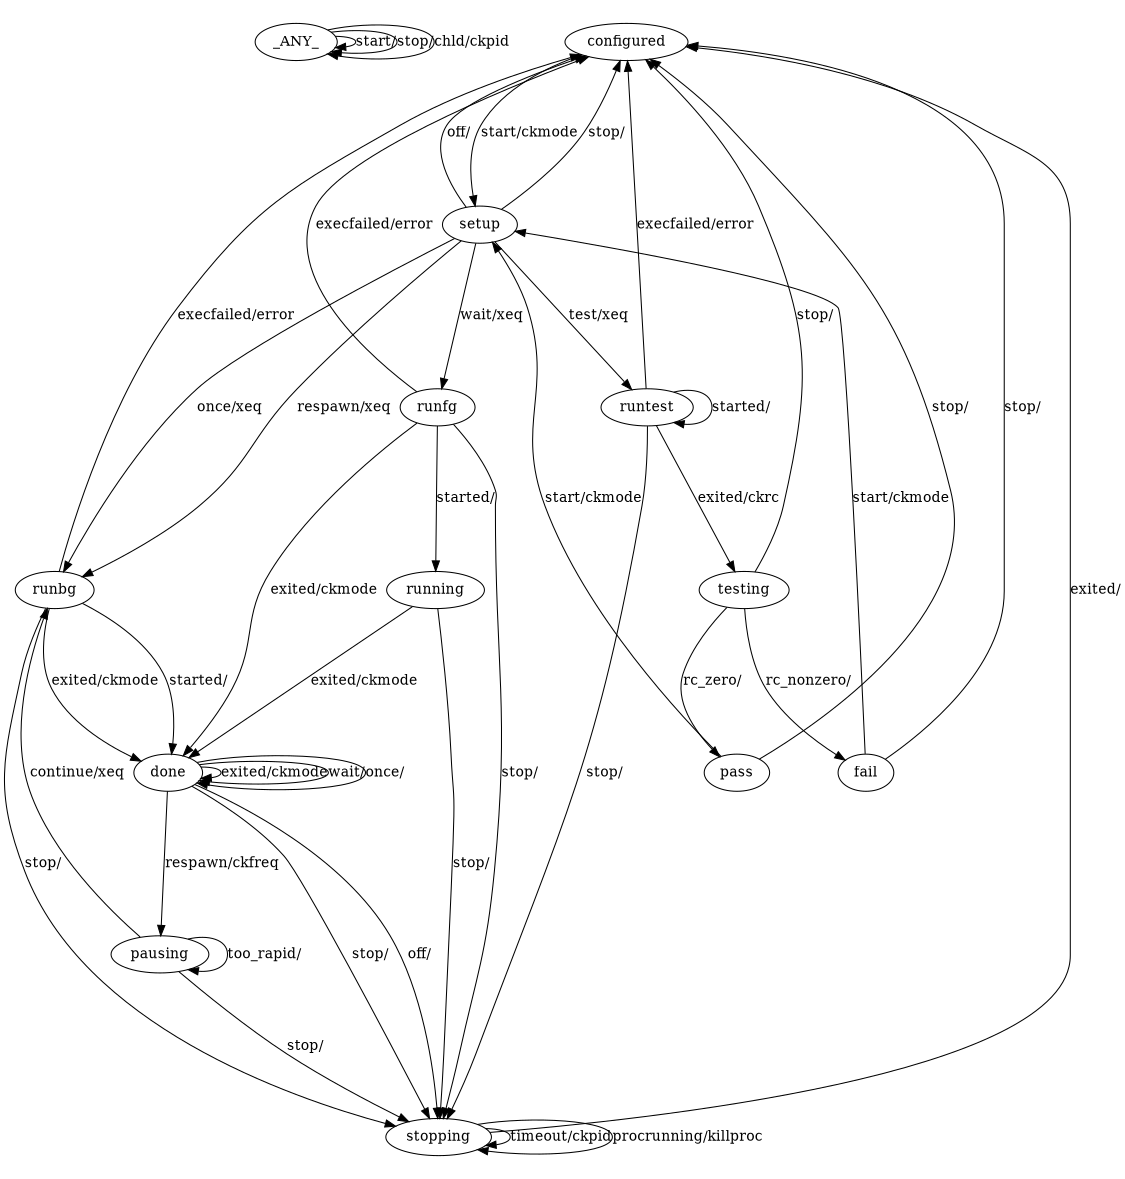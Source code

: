 digraph "Cluster::Init::DFA::Process"
{

  size="7.5,10";
  //rankdir=LR;
  ratio=fill;

  // _ANY_ -> _ANY_ [label="update/ckent"];
  _ANY_ -> _ANY_ [label="start/"];
  _ANY_ -> _ANY_ [label="stop/"];
  // _ANY_ -> _ANY_ [label="restart/"];
  _ANY_ -> _ANY_ [label="chld/ckpid"];

  //async: start stop 
  configured -> setup [label="start/ckmode"];
  // configured -> retired [label="retire/destruct"];

  // sequencing -> setup [label="ready/ckmode"];
  // sequencing -> sequencing [label="idle/ckseq"];
  // sequencing -> configured [label="stop/"];
  // sequencing -> retired [label="retire/destruct"];

  setup -> runfg [label="wait/xeq"];
  setup -> runtest [label="test/xeq"];
  setup -> runbg [label="respawn/xeq"];
  setup -> runbg [label="once/xeq"];
  setup -> configured [label="stop/"];
  setup -> configured [label="off/"];
  // setup -> retired [label="retire/destruct"];

  //async: start stop chld exited

  runfg -> running [label="started/"];
  runfg -> done [label="exited/ckmode"];
  runfg -> configured [label="execfailed/error"];
  runfg -> stopping [label="stop/"];
  // runfg -> restarting [label="restart/"];
  // runfg -> retiring [label="retire/"];

  runtest -> runtest [label="started/"];
  runtest -> testing [label="exited/ckrc"];
  runtest -> configured [label="execfailed/error"];
  runtest -> stopping [label="stop/"];

  runbg -> done [label="started/"];
  runbg -> done [label="exited/ckmode"];
  runbg -> configured [label="execfailed/error"];
  runbg -> stopping [label="stop/"];
  // runbg -> restarting [label="restart/"];
  // runbg -> retiring [label="retire/"];

  running -> done [label="exited/ckmode"];
  running -> stopping [label="stop/"];
  // running -> restarting [label="restart/"];
  // running -> retiring [label="retire/"];

  done -> done [label="exited/ckmode"];
  done -> done [label="wait/"];
  // done -> testing [label="test/ckrc"];
  done -> pausing [label="respawn/ckfreq"];
  done -> done [label="once/"];
  done -> stopping [label="stop/"];
  done -> stopping [label="off/"];
  // done -> restarting [label="restart/"];
  // done -> retiring [label="retire/"];

  pausing -> runbg [label="continue/xeq"];
  pausing -> pausing [label="too_rapid/"];
  pausing -> stopping [label="stop/"];

  stopping -> stopping [label="timeout/ckpid"];
  stopping -> stopping [label="procrunning/killproc"];
  stopping -> configured [label="exited/"];

  // restarting -> restarting [label="idle/ckpid"];
  // restarting -> restarting [label="procrunning/"];
  // restarting -> restarting [label="restart/"];
  // restarting -> stopping [label="stop/"];
  // restarting -> setup [label="procstopped/ckseq"];
  // restarting -> setup [label="exited/ckseq"];
  // restarting -> retiring [label="retire/"];

  // retiring -> retiring [label="idle/ckpid"];
  // retiring -> retiring [label="procrunning/"];
  // retiring -> retired [label="procstopped/destruct"];
  // retiring -> retired [label="exited/destruct"];
  // retiring -> retiring [label="retire/"];

  //async: start stop 
  testing -> pass [label="rc_zero/"];
  testing -> fail [label="rc_nonzero/"];
  testing -> configured [label="stop/"];
  // testing -> restarting [label="restart/"];
  // testing -> retired [label="retire/destruct"];

  pass -> setup [label="start/ckmode"];
  pass -> configured [label="stop/"];
  // pass -> restarting [label="restart/"];
  // pass -> retired [label="retire/destruct"];

  fail -> setup [label="start/ckmode"];
  fail -> configured [label="stop/"];
  // fail -> restarting [label="restart/"];
  // fail -> retired [label="retire/destruct"];

}
